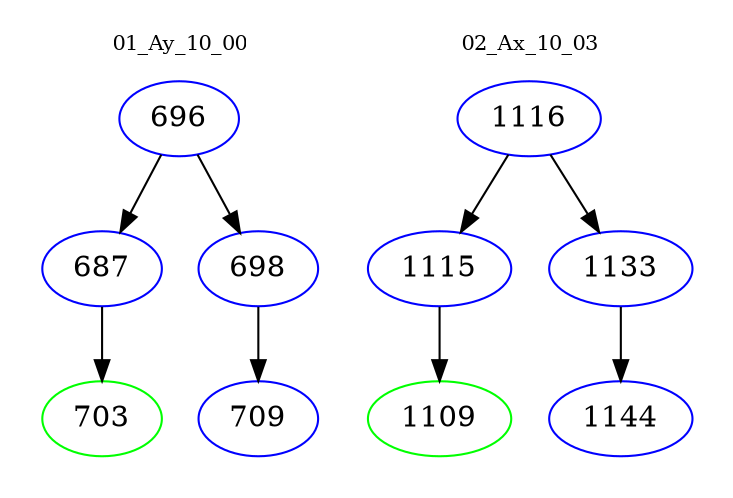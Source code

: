 digraph{
subgraph cluster_0 {
color = white
label = "01_Ay_10_00";
fontsize=10;
T0_696 [label="696", color="blue"]
T0_696 -> T0_687 [color="black"]
T0_687 [label="687", color="blue"]
T0_687 -> T0_703 [color="black"]
T0_703 [label="703", color="green"]
T0_696 -> T0_698 [color="black"]
T0_698 [label="698", color="blue"]
T0_698 -> T0_709 [color="black"]
T0_709 [label="709", color="blue"]
}
subgraph cluster_1 {
color = white
label = "02_Ax_10_03";
fontsize=10;
T1_1116 [label="1116", color="blue"]
T1_1116 -> T1_1115 [color="black"]
T1_1115 [label="1115", color="blue"]
T1_1115 -> T1_1109 [color="black"]
T1_1109 [label="1109", color="green"]
T1_1116 -> T1_1133 [color="black"]
T1_1133 [label="1133", color="blue"]
T1_1133 -> T1_1144 [color="black"]
T1_1144 [label="1144", color="blue"]
}
}
